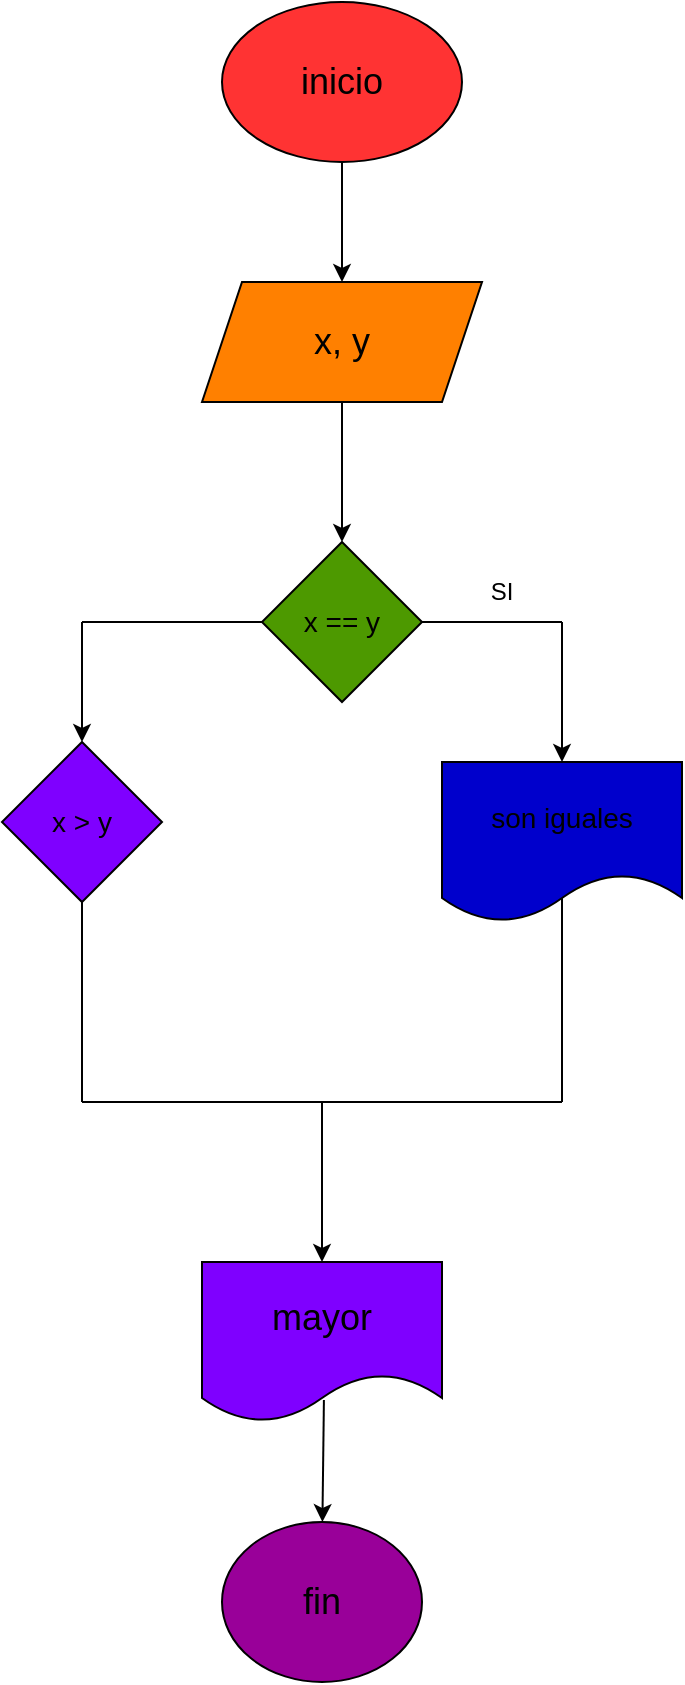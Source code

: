 <mxfile>
    <diagram id="GHXcF4U4ApskmlfsDp38" name="Página-1">
        <mxGraphModel dx="877" dy="411" grid="1" gridSize="10" guides="1" tooltips="1" connect="1" arrows="1" fold="1" page="1" pageScale="1" pageWidth="827" pageHeight="1169" math="0" shadow="0">
            <root>
                <mxCell id="0"/>
                <mxCell id="1" parent="0"/>
                <mxCell id="4" value="" style="edgeStyle=none;html=1;" edge="1" parent="1" source="2">
                    <mxGeometry relative="1" as="geometry">
                        <mxPoint x="290" y="150" as="targetPoint"/>
                    </mxGeometry>
                </mxCell>
                <mxCell id="2" value="&lt;font style=&quot;font-size: 18px;&quot;&gt;inicio&lt;/font&gt;" style="ellipse;whiteSpace=wrap;html=1;fillColor=#FF3333;" vertex="1" parent="1">
                    <mxGeometry x="230" y="10" width="120" height="80" as="geometry"/>
                </mxCell>
                <mxCell id="7" value="" style="edgeStyle=none;html=1;" edge="1" parent="1" source="5">
                    <mxGeometry relative="1" as="geometry">
                        <mxPoint x="290" y="280" as="targetPoint"/>
                    </mxGeometry>
                </mxCell>
                <mxCell id="5" value="&lt;font style=&quot;font-size: 18px;&quot;&gt;x, y&lt;/font&gt;" style="shape=parallelogram;perimeter=parallelogramPerimeter;whiteSpace=wrap;html=1;fixedSize=1;fillColor=#FF8000;" vertex="1" parent="1">
                    <mxGeometry x="220" y="150" width="140" height="60" as="geometry"/>
                </mxCell>
                <mxCell id="8" value="" style="endArrow=none;html=1;exitX=1;exitY=0.5;exitDx=0;exitDy=0;" edge="1" parent="1">
                    <mxGeometry width="50" height="50" relative="1" as="geometry">
                        <mxPoint x="330" y="320" as="sourcePoint"/>
                        <mxPoint x="400" y="320" as="targetPoint"/>
                    </mxGeometry>
                </mxCell>
                <mxCell id="9" value="" style="endArrow=classic;html=1;" edge="1" parent="1">
                    <mxGeometry width="50" height="50" relative="1" as="geometry">
                        <mxPoint x="400" y="320" as="sourcePoint"/>
                        <mxPoint x="400" y="390" as="targetPoint"/>
                    </mxGeometry>
                </mxCell>
                <mxCell id="10" value="" style="endArrow=none;html=1;exitX=0;exitY=0.5;exitDx=0;exitDy=0;" edge="1" parent="1">
                    <mxGeometry width="50" height="50" relative="1" as="geometry">
                        <mxPoint x="250" y="320" as="sourcePoint"/>
                        <mxPoint x="160" y="320" as="targetPoint"/>
                    </mxGeometry>
                </mxCell>
                <mxCell id="11" value="" style="endArrow=classic;html=1;entryX=0.5;entryY=0;entryDx=0;entryDy=0;" edge="1" parent="1" target="24">
                    <mxGeometry width="50" height="50" relative="1" as="geometry">
                        <mxPoint x="160" y="320" as="sourcePoint"/>
                        <mxPoint x="160" y="390" as="targetPoint"/>
                    </mxGeometry>
                </mxCell>
                <mxCell id="14" value="" style="endArrow=none;html=1;exitX=0.5;exitY=1;exitDx=0;exitDy=0;" edge="1" parent="1">
                    <mxGeometry width="50" height="50" relative="1" as="geometry">
                        <mxPoint x="160" y="450" as="sourcePoint"/>
                        <mxPoint x="160" y="560" as="targetPoint"/>
                    </mxGeometry>
                </mxCell>
                <mxCell id="15" value="" style="endArrow=none;html=1;entryX=0.5;entryY=1;entryDx=0;entryDy=0;" edge="1" parent="1">
                    <mxGeometry width="50" height="50" relative="1" as="geometry">
                        <mxPoint x="400" y="560" as="sourcePoint"/>
                        <mxPoint x="400" y="450" as="targetPoint"/>
                    </mxGeometry>
                </mxCell>
                <mxCell id="16" value="" style="endArrow=none;html=1;" edge="1" parent="1">
                    <mxGeometry width="50" height="50" relative="1" as="geometry">
                        <mxPoint x="160" y="560" as="sourcePoint"/>
                        <mxPoint x="400" y="560" as="targetPoint"/>
                    </mxGeometry>
                </mxCell>
                <mxCell id="17" value="" style="endArrow=classic;html=1;" edge="1" parent="1" target="18">
                    <mxGeometry width="50" height="50" relative="1" as="geometry">
                        <mxPoint x="280" y="560" as="sourcePoint"/>
                        <mxPoint x="280" y="650" as="targetPoint"/>
                    </mxGeometry>
                </mxCell>
                <mxCell id="20" value="" style="edgeStyle=none;html=1;exitX=0.508;exitY=0.863;exitDx=0;exitDy=0;exitPerimeter=0;" edge="1" parent="1" source="18" target="19">
                    <mxGeometry relative="1" as="geometry"/>
                </mxCell>
                <mxCell id="18" value="&lt;font style=&quot;font-size: 18px;&quot;&gt;mayor&lt;/font&gt;" style="shape=document;whiteSpace=wrap;html=1;boundedLbl=1;fillColor=#7F00FF;" vertex="1" parent="1">
                    <mxGeometry x="220" y="640" width="120" height="80" as="geometry"/>
                </mxCell>
                <mxCell id="19" value="&lt;font style=&quot;font-size: 18px;&quot;&gt;fin&lt;/font&gt;" style="ellipse;whiteSpace=wrap;html=1;fillColor=#990099;" vertex="1" parent="1">
                    <mxGeometry x="230" y="770" width="100" height="80" as="geometry"/>
                </mxCell>
                <mxCell id="21" value="&lt;font style=&quot;font-size: 14px;&quot;&gt;x == y&lt;/font&gt;" style="rhombus;whiteSpace=wrap;html=1;fillColor=#4D9900;" vertex="1" parent="1">
                    <mxGeometry x="250" y="280" width="80" height="80" as="geometry"/>
                </mxCell>
                <mxCell id="22" value="SI" style="text;html=1;strokeColor=none;fillColor=none;align=center;verticalAlign=middle;whiteSpace=wrap;rounded=0;" vertex="1" parent="1">
                    <mxGeometry x="340" y="290" width="60" height="30" as="geometry"/>
                </mxCell>
                <mxCell id="24" value="x &amp;gt; y" style="rhombus;whiteSpace=wrap;html=1;fontSize=14;fillColor=#7F00FF;" vertex="1" parent="1">
                    <mxGeometry x="120" y="380" width="80" height="80" as="geometry"/>
                </mxCell>
                <mxCell id="25" value="son iguales" style="shape=document;whiteSpace=wrap;html=1;boundedLbl=1;fontSize=14;fillColor=#0000CC;" vertex="1" parent="1">
                    <mxGeometry x="340" y="390" width="120" height="80" as="geometry"/>
                </mxCell>
            </root>
        </mxGraphModel>
    </diagram>
</mxfile>